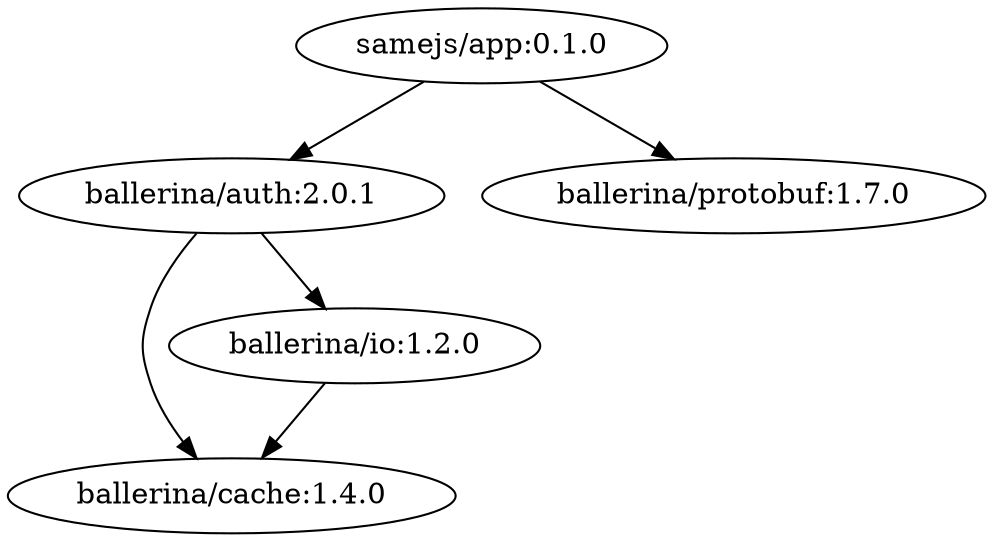 digraph "example1" {
    "samejs/app:0.1.0" -> "ballerina/auth:2.0.1"
    "samejs/app:0.1.0" -> "ballerina/protobuf:1.7.0"
    "ballerina/auth:2.0.1" -> "ballerina/cache:1.4.0"
    "ballerina/auth:2.0.1" -> "ballerina/io:1.2.0"
    "ballerina/io:1.2.0" -> "ballerina/cache:1.4.0"
}
